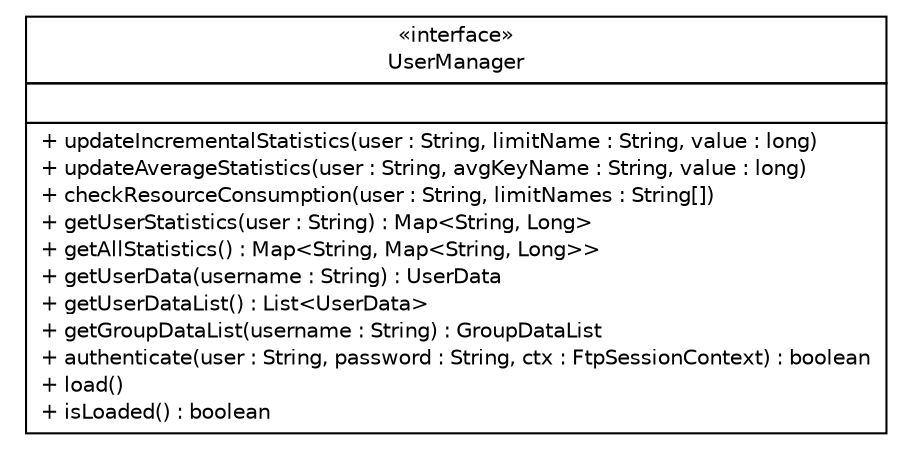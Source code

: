 #!/usr/local/bin/dot
#
# Class diagram 
# Generated by UMLGraph version 5.1 (http://www.umlgraph.org/)
#

digraph G {
	edge [fontname="Helvetica",fontsize=10,labelfontname="Helvetica",labelfontsize=10];
	node [fontname="Helvetica",fontsize=10,shape=plaintext];
	nodesep=0.25;
	ranksep=0.5;
	// com.apporiented.hermesftp.usermanager.UserManager
	c1981 [label=<<table title="com.apporiented.hermesftp.usermanager.UserManager" border="0" cellborder="1" cellspacing="0" cellpadding="2" port="p" href="./UserManager.html">
		<tr><td><table border="0" cellspacing="0" cellpadding="1">
<tr><td align="center" balign="center"> &#171;interface&#187; </td></tr>
<tr><td align="center" balign="center"> UserManager </td></tr>
		</table></td></tr>
		<tr><td><table border="0" cellspacing="0" cellpadding="1">
<tr><td align="left" balign="left">  </td></tr>
		</table></td></tr>
		<tr><td><table border="0" cellspacing="0" cellpadding="1">
<tr><td align="left" balign="left"> + updateIncrementalStatistics(user : String, limitName : String, value : long) </td></tr>
<tr><td align="left" balign="left"> + updateAverageStatistics(user : String, avgKeyName : String, value : long) </td></tr>
<tr><td align="left" balign="left"> + checkResourceConsumption(user : String, limitNames : String[]) </td></tr>
<tr><td align="left" balign="left"> + getUserStatistics(user : String) : Map&lt;String, Long&gt; </td></tr>
<tr><td align="left" balign="left"> + getAllStatistics() : Map&lt;String, Map&lt;String, Long&gt;&gt; </td></tr>
<tr><td align="left" balign="left"> + getUserData(username : String) : UserData </td></tr>
<tr><td align="left" balign="left"> + getUserDataList() : List&lt;UserData&gt; </td></tr>
<tr><td align="left" balign="left"> + getGroupDataList(username : String) : GroupDataList </td></tr>
<tr><td align="left" balign="left"> + authenticate(user : String, password : String, ctx : FtpSessionContext) : boolean </td></tr>
<tr><td align="left" balign="left"> + load() </td></tr>
<tr><td align="left" balign="left"> + isLoaded() : boolean </td></tr>
		</table></td></tr>
		</table>>, fontname="Helvetica", fontcolor="black", fontsize=10.0];
}

